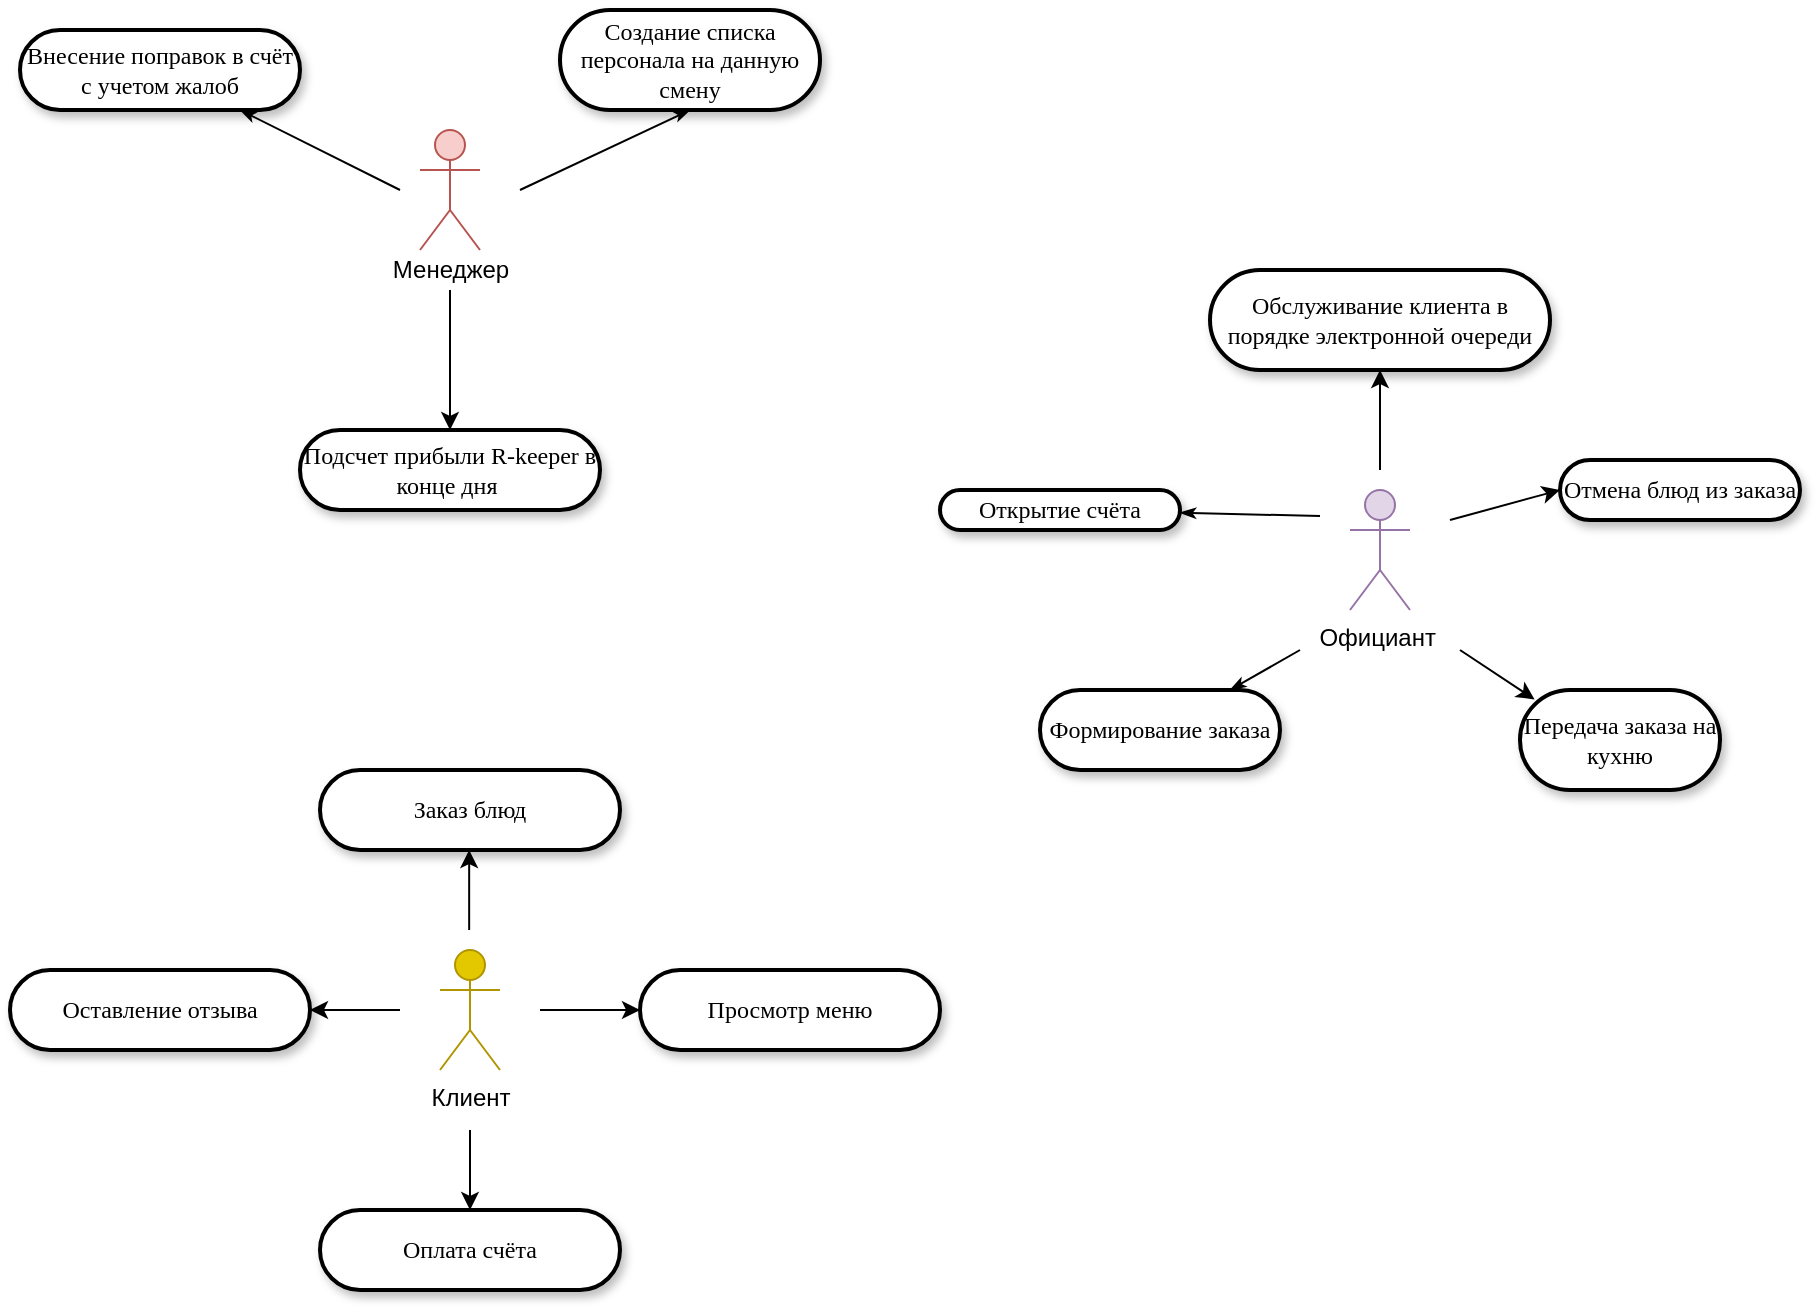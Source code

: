 <mxfile version="15.2.9" type="device"><diagram name="Page-1" id="ad52d381-51e7-2e0d-a935-2d0ddd2fd229"><mxGraphModel dx="965" dy="561" grid="1" gridSize="10" guides="1" tooltips="1" connect="1" arrows="1" fold="1" page="1" pageScale="1" pageWidth="1100" pageHeight="850" background="none" math="0" shadow="0"><root><mxCell id="0"/><mxCell id="1" parent="0"/><mxCell id="2c924340bb9dbf6c-1" value="Внесение поправок в счёт с учетом жалоб" style="whiteSpace=wrap;html=1;rounded=1;shadow=1;comic=0;labelBackgroundColor=none;strokeWidth=2;fontFamily=Verdana;fontSize=12;align=center;arcSize=50;" parent="1" vertex="1"><mxGeometry x="90" y="100" width="140" height="40" as="geometry"/></mxCell><mxCell id="2c924340bb9dbf6c-10" value="Создание списка персонала на данную смену" style="whiteSpace=wrap;html=1;rounded=1;shadow=1;comic=0;labelBackgroundColor=none;strokeWidth=2;fontFamily=Verdana;fontSize=12;align=center;arcSize=50;" parent="1" vertex="1"><mxGeometry x="360" y="90" width="130" height="50" as="geometry"/></mxCell><mxCell id="2c924340bb9dbf6c-11" value="Открытие счёта" style="whiteSpace=wrap;html=1;rounded=1;shadow=1;comic=0;labelBackgroundColor=none;strokeWidth=2;fontFamily=Verdana;fontSize=12;align=center;arcSize=50;" parent="1" vertex="1"><mxGeometry x="550" y="330" width="120" height="20" as="geometry"/></mxCell><mxCell id="2c924340bb9dbf6c-14" value="Обслуживание клиента в порядке электронной очереди" style="whiteSpace=wrap;html=1;rounded=1;shadow=1;comic=0;labelBackgroundColor=none;strokeWidth=2;fontFamily=Verdana;fontSize=12;align=center;arcSize=50;" parent="1" vertex="1"><mxGeometry x="685" y="220" width="170" height="50" as="geometry"/></mxCell><mxCell id="2c924340bb9dbf6c-17" value="Отмена блюд из заказа" style="whiteSpace=wrap;html=1;rounded=1;shadow=1;comic=0;labelBackgroundColor=none;strokeWidth=2;fontFamily=Verdana;fontSize=12;align=center;arcSize=50;" parent="1" vertex="1"><mxGeometry x="860" y="315" width="120" height="30" as="geometry"/></mxCell><mxCell id="2c924340bb9dbf6c-18" value="Передача заказа на кухню" style="whiteSpace=wrap;html=1;rounded=1;shadow=1;comic=0;labelBackgroundColor=none;strokeWidth=2;fontFamily=Verdana;fontSize=12;align=center;arcSize=50;" parent="1" vertex="1"><mxGeometry x="840" y="430" width="100" height="50" as="geometry"/></mxCell><mxCell id="2c924340bb9dbf6c-19" value="Формирование заказа" style="whiteSpace=wrap;html=1;rounded=1;shadow=1;comic=0;labelBackgroundColor=none;strokeWidth=2;fontFamily=Verdana;fontSize=12;align=center;arcSize=50;" parent="1" vertex="1"><mxGeometry x="600" y="430" width="120" height="40" as="geometry"/></mxCell><mxCell id="2c924340bb9dbf6c-27" value="" style="edgeStyle=none;rounded=1;html=1;labelBackgroundColor=none;startArrow=none;startFill=0;startSize=5;endArrow=classicThin;endFill=1;endSize=5;jettySize=auto;orthogonalLoop=1;strokeWidth=1;fontFamily=Verdana;fontSize=12;entryX=0.5;entryY=1;entryDx=0;entryDy=0;" parent="1" target="2c924340bb9dbf6c-10" edge="1"><mxGeometry relative="1" as="geometry"><mxPoint x="340" y="180" as="sourcePoint"/><Array as="points"><mxPoint x="340" y="180"/></Array></mxGeometry></mxCell><mxCell id="2c924340bb9dbf6c-28" value="" style="edgeStyle=none;rounded=1;html=1;labelBackgroundColor=none;startArrow=none;startFill=0;startSize=5;endArrow=classicThin;endFill=1;endSize=5;jettySize=auto;orthogonalLoop=1;strokeWidth=1;fontFamily=Verdana;fontSize=12" parent="1" target="2c924340bb9dbf6c-1" edge="1"><mxGeometry relative="1" as="geometry"><mxPoint x="280" y="180" as="sourcePoint"/></mxGeometry></mxCell><mxCell id="2c924340bb9dbf6c-40" value="" style="edgeStyle=none;rounded=1;html=1;labelBackgroundColor=none;startArrow=none;startFill=0;startSize=5;endArrow=classicThin;endFill=1;endSize=5;jettySize=auto;orthogonalLoop=1;strokeWidth=1;fontFamily=Verdana;fontSize=12" parent="1" target="2c924340bb9dbf6c-19" edge="1"><mxGeometry relative="1" as="geometry"><mxPoint x="730" y="410" as="sourcePoint"/></mxGeometry></mxCell><mxCell id="2c924340bb9dbf6c-46" value="" style="edgeStyle=none;rounded=1;html=1;labelBackgroundColor=none;startArrow=none;startFill=0;startSize=5;endArrow=classicThin;endFill=1;endSize=5;jettySize=auto;orthogonalLoop=1;strokeWidth=1;fontFamily=Verdana;fontSize=12" parent="1" target="2c924340bb9dbf6c-11" edge="1"><mxGeometry relative="1" as="geometry"><mxPoint x="740" y="343" as="sourcePoint"/></mxGeometry></mxCell><mxCell id="2c924340bb9dbf6c-55" value="Подсчет прибыли R-keeper в конце дня&amp;nbsp;" style="whiteSpace=wrap;html=1;rounded=1;shadow=1;comic=0;labelBackgroundColor=none;strokeWidth=2;fontFamily=Verdana;fontSize=12;align=center;arcSize=50;" parent="1" vertex="1"><mxGeometry x="230" y="300" width="150" height="40" as="geometry"/></mxCell><mxCell id="3pCu6Yg-yBueKO-Vz3sY-1" value="" style="shape=umlActor;verticalLabelPosition=bottom;verticalAlign=top;html=1;outlineConnect=0;fillColor=#f8cecc;strokeColor=#b85450;" parent="1" vertex="1"><mxGeometry x="290" y="150" width="30" height="60" as="geometry"/></mxCell><mxCell id="3pCu6Yg-yBueKO-Vz3sY-7" style="edgeStyle=orthogonalEdgeStyle;rounded=0;orthogonalLoop=1;jettySize=auto;html=1;entryX=0.5;entryY=0;entryDx=0;entryDy=0;" parent="1" source="3pCu6Yg-yBueKO-Vz3sY-4" target="2c924340bb9dbf6c-55" edge="1"><mxGeometry relative="1" as="geometry"/></mxCell><mxCell id="3pCu6Yg-yBueKO-Vz3sY-4" value="Менеджер" style="text;html=1;align=center;verticalAlign=middle;resizable=0;points=[];autosize=1;strokeColor=none;fillColor=none;" parent="1" vertex="1"><mxGeometry x="270" y="210" width="70" height="20" as="geometry"/></mxCell><mxCell id="3pCu6Yg-yBueKO-Vz3sY-8" value="Официант&amp;nbsp;" style="shape=umlActor;verticalLabelPosition=bottom;verticalAlign=top;html=1;outlineConnect=0;fillColor=#e1d5e7;strokeColor=#9673a6;" parent="1" vertex="1"><mxGeometry x="755" y="330" width="30" height="60" as="geometry"/></mxCell><mxCell id="3pCu6Yg-yBueKO-Vz3sY-11" value="" style="endArrow=classic;html=1;" parent="1" edge="1"><mxGeometry width="50" height="50" relative="1" as="geometry"><mxPoint x="770" y="320" as="sourcePoint"/><mxPoint x="770" y="270" as="targetPoint"/></mxGeometry></mxCell><mxCell id="3pCu6Yg-yBueKO-Vz3sY-12" value="" style="endArrow=classic;html=1;entryX=0;entryY=0.5;entryDx=0;entryDy=0;" parent="1" target="2c924340bb9dbf6c-17" edge="1"><mxGeometry width="50" height="50" relative="1" as="geometry"><mxPoint x="805" y="345" as="sourcePoint"/><mxPoint x="855" y="335" as="targetPoint"/></mxGeometry></mxCell><mxCell id="3pCu6Yg-yBueKO-Vz3sY-14" value="" style="endArrow=classic;html=1;entryX=0.073;entryY=0.094;entryDx=0;entryDy=0;entryPerimeter=0;" parent="1" target="2c924340bb9dbf6c-18" edge="1"><mxGeometry width="50" height="50" relative="1" as="geometry"><mxPoint x="810" y="410" as="sourcePoint"/><mxPoint x="790" y="330" as="targetPoint"/></mxGeometry></mxCell><mxCell id="3pCu6Yg-yBueKO-Vz3sY-21" value="" style="edgeStyle=orthogonalEdgeStyle;rounded=0;orthogonalLoop=1;jettySize=auto;html=1;" parent="1" target="3pCu6Yg-yBueKO-Vz3sY-19" edge="1"><mxGeometry relative="1" as="geometry"><mxPoint x="315" y="650" as="sourcePoint"/><Array as="points"><mxPoint x="315" y="660"/><mxPoint x="315" y="660"/></Array></mxGeometry></mxCell><mxCell id="3pCu6Yg-yBueKO-Vz3sY-15" value="Клиент" style="shape=umlActor;verticalLabelPosition=bottom;verticalAlign=top;html=1;outlineConnect=0;fillColor=#e3c800;strokeColor=#B09500;fontColor=#000000;" parent="1" vertex="1"><mxGeometry x="300" y="560" width="30" height="60" as="geometry"/></mxCell><mxCell id="3pCu6Yg-yBueKO-Vz3sY-17" value="Заказ блюд" style="whiteSpace=wrap;html=1;rounded=1;shadow=1;comic=0;labelBackgroundColor=none;strokeWidth=2;fontFamily=Verdana;fontSize=12;align=center;arcSize=50;" parent="1" vertex="1"><mxGeometry x="240" y="470" width="150" height="40" as="geometry"/></mxCell><mxCell id="3pCu6Yg-yBueKO-Vz3sY-18" value="Просмотр меню" style="whiteSpace=wrap;html=1;rounded=1;shadow=1;comic=0;labelBackgroundColor=none;strokeWidth=2;fontFamily=Verdana;fontSize=12;align=center;arcSize=50;" parent="1" vertex="1"><mxGeometry x="400" y="570" width="150" height="40" as="geometry"/></mxCell><mxCell id="3pCu6Yg-yBueKO-Vz3sY-19" value="Оплата счёта" style="whiteSpace=wrap;html=1;rounded=1;shadow=1;comic=0;labelBackgroundColor=none;strokeWidth=2;fontFamily=Verdana;fontSize=12;align=center;arcSize=50;" parent="1" vertex="1"><mxGeometry x="240" y="690" width="150" height="40" as="geometry"/></mxCell><mxCell id="3pCu6Yg-yBueKO-Vz3sY-20" value="Оставление отзыва" style="whiteSpace=wrap;html=1;rounded=1;shadow=1;comic=0;labelBackgroundColor=none;strokeWidth=2;fontFamily=Verdana;fontSize=12;align=center;arcSize=50;" parent="1" vertex="1"><mxGeometry x="85" y="570" width="150" height="40" as="geometry"/></mxCell><mxCell id="3pCu6Yg-yBueKO-Vz3sY-23" value="" style="endArrow=classic;html=1;" parent="1" edge="1"><mxGeometry width="50" height="50" relative="1" as="geometry"><mxPoint x="350" y="590" as="sourcePoint"/><mxPoint x="400" y="590" as="targetPoint"/></mxGeometry></mxCell><mxCell id="3pCu6Yg-yBueKO-Vz3sY-24" value="" style="endArrow=classic;html=1;entryX=1;entryY=0.5;entryDx=0;entryDy=0;" parent="1" target="3pCu6Yg-yBueKO-Vz3sY-20" edge="1"><mxGeometry width="50" height="50" relative="1" as="geometry"><mxPoint x="280" y="590" as="sourcePoint"/><mxPoint x="240" y="590" as="targetPoint"/></mxGeometry></mxCell><mxCell id="3pCu6Yg-yBueKO-Vz3sY-25" value="" style="endArrow=classic;html=1;" parent="1" edge="1"><mxGeometry width="50" height="50" relative="1" as="geometry"><mxPoint x="314.58" y="550" as="sourcePoint"/><mxPoint x="314.58" y="510" as="targetPoint"/></mxGeometry></mxCell></root></mxGraphModel></diagram></mxfile>